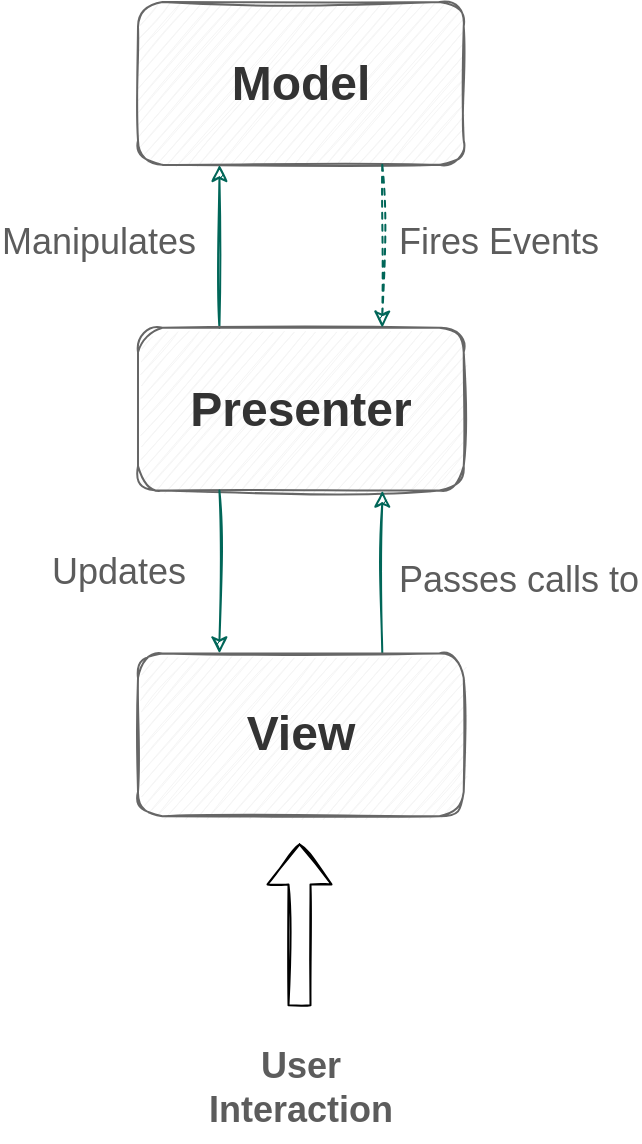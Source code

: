 <mxfile version="14.6.13" type="device"><diagram id="YO4-KJ-vC3Kx9QoGNRR6" name="Page-1"><mxGraphModel dx="2343" dy="1072" grid="1" gridSize="10" guides="1" tooltips="1" connect="1" arrows="1" fold="1" page="1" pageScale="1" pageWidth="1169" pageHeight="827" math="0" shadow="0"><root><mxCell id="0"/><mxCell id="1" parent="0"/><mxCell id="GBv7P97QNok7OCWytih--15" value="" style="group;fontSize=18;fontStyle=1;sketch=1;rounded=1;fontColor=#5C5C5C;" vertex="1" connectable="0" parent="1"><mxGeometry x="80" y="80" width="162.86" height="570" as="geometry"/></mxCell><mxCell id="GBv7P97QNok7OCWytih--4" value="Model" style="whiteSpace=wrap;html=1;fontSize=24;fontStyle=1;sketch=1;rounded=1;fillColor=#f5f5f5;strokeColor=#666666;fontColor=#333333;" vertex="1" parent="GBv7P97QNok7OCWytih--15"><mxGeometry width="162.86" height="81.429" as="geometry"/></mxCell><mxCell id="GBv7P97QNok7OCWytih--11" value="Manipulates" style="edgeStyle=orthogonalEdgeStyle;orthogonalLoop=1;jettySize=auto;html=1;exitX=0.25;exitY=0;exitDx=0;exitDy=0;entryX=0.25;entryY=1;entryDx=0;entryDy=0;fontSize=18;sketch=1;strokeColor=#006658;fontColor=#5C5C5C;" edge="1" parent="GBv7P97QNok7OCWytih--15" source="GBv7P97QNok7OCWytih--5" target="GBv7P97QNok7OCWytih--4"><mxGeometry x="0.053" y="61" relative="1" as="geometry"><mxPoint as="offset"/></mxGeometry></mxCell><mxCell id="GBv7P97QNok7OCWytih--5" value="Presenter" style="whiteSpace=wrap;html=1;fontSize=24;fontStyle=1;sketch=1;rounded=1;fillColor=#f5f5f5;strokeColor=#666666;fontColor=#333333;" vertex="1" parent="GBv7P97QNok7OCWytih--15"><mxGeometry y="162.857" width="162.86" height="81.429" as="geometry"/></mxCell><mxCell id="GBv7P97QNok7OCWytih--12" value="Fires Events" style="edgeStyle=orthogonalEdgeStyle;orthogonalLoop=1;jettySize=auto;html=1;exitX=0.75;exitY=1;exitDx=0;exitDy=0;entryX=0.75;entryY=0;entryDx=0;entryDy=0;dashed=1;fontSize=18;sketch=1;strokeColor=#006658;fontColor=#5C5C5C;" edge="1" parent="GBv7P97QNok7OCWytih--15" source="GBv7P97QNok7OCWytih--4" target="GBv7P97QNok7OCWytih--5"><mxGeometry x="-0.053" y="58" relative="1" as="geometry"><mxPoint as="offset"/></mxGeometry></mxCell><mxCell id="GBv7P97QNok7OCWytih--8" style="edgeStyle=orthogonalEdgeStyle;orthogonalLoop=1;jettySize=auto;html=1;exitX=0.75;exitY=0;exitDx=0;exitDy=0;entryX=0.75;entryY=1;entryDx=0;entryDy=0;fontSize=18;sketch=1;strokeColor=#006658;fontColor=#5C5C5C;" edge="1" parent="GBv7P97QNok7OCWytih--15" source="GBv7P97QNok7OCWytih--6" target="GBv7P97QNok7OCWytih--5"><mxGeometry relative="1" as="geometry"/></mxCell><mxCell id="GBv7P97QNok7OCWytih--9" value="Passes calls to" style="edgeLabel;html=1;align=center;verticalAlign=middle;resizable=0;points=[];fontSize=18;sketch=1;rounded=1;fontColor=#5C5C5C;" vertex="1" connectable="0" parent="GBv7P97QNok7OCWytih--8"><mxGeometry x="-0.1" y="2" relative="1" as="geometry"><mxPoint x="70" as="offset"/></mxGeometry></mxCell><mxCell id="GBv7P97QNok7OCWytih--6" value="View" style="whiteSpace=wrap;html=1;fontSize=24;fontStyle=1;sketch=1;rounded=1;fillColor=#f5f5f5;strokeColor=#666666;fontColor=#333333;" vertex="1" parent="GBv7P97QNok7OCWytih--15"><mxGeometry y="325.714" width="162.86" height="81.429" as="geometry"/></mxCell><mxCell id="GBv7P97QNok7OCWytih--7" style="edgeStyle=orthogonalEdgeStyle;orthogonalLoop=1;jettySize=auto;html=1;exitX=0.25;exitY=1;exitDx=0;exitDy=0;entryX=0.25;entryY=0;entryDx=0;entryDy=0;fontSize=18;sketch=1;strokeColor=#006658;fontColor=#5C5C5C;" edge="1" parent="GBv7P97QNok7OCWytih--15" source="GBv7P97QNok7OCWytih--5" target="GBv7P97QNok7OCWytih--6"><mxGeometry relative="1" as="geometry"/></mxCell><mxCell id="GBv7P97QNok7OCWytih--10" value="Updates&lt;br style=&quot;font-size: 18px;&quot;&gt;" style="edgeLabel;html=1;align=center;verticalAlign=middle;resizable=0;points=[];fontSize=18;sketch=1;rounded=1;fontColor=#5C5C5C;" vertex="1" connectable="0" parent="GBv7P97QNok7OCWytih--7"><mxGeometry x="0.067" y="-2" relative="1" as="geometry"><mxPoint x="-49" y="-3" as="offset"/></mxGeometry></mxCell><mxCell id="GBv7P97QNok7OCWytih--13" value="" style="shape=flexArrow;endArrow=classic;html=1;width=11;endSize=6.33;fontSize=18;sketch=1;fontColor=#5C5C5C;" edge="1" parent="GBv7P97QNok7OCWytih--15"><mxGeometry width="50" height="50" relative="1" as="geometry"><mxPoint x="80.751" y="502.143" as="sourcePoint"/><mxPoint x="80.751" y="420.714" as="targetPoint"/></mxGeometry></mxCell><mxCell id="GBv7P97QNok7OCWytih--14" value="User Interaction" style="text;html=1;strokeColor=none;fillColor=none;align=center;verticalAlign=middle;whiteSpace=wrap;fontSize=18;fontStyle=1;sketch=1;rounded=1;fontColor=#5C5C5C;" vertex="1" parent="GBv7P97QNok7OCWytih--15"><mxGeometry x="33.929" y="515.714" width="95.002" height="54.286" as="geometry"/></mxCell></root></mxGraphModel></diagram></mxfile>